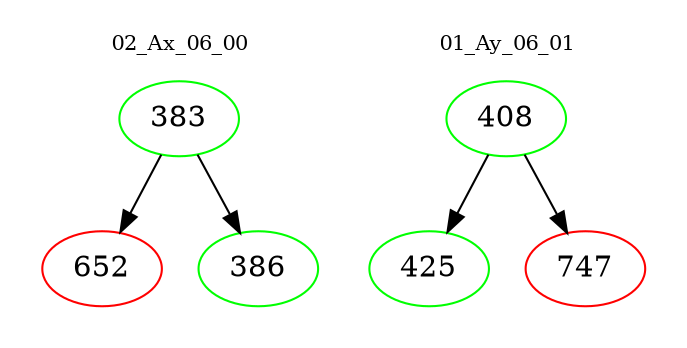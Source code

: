 digraph{
subgraph cluster_0 {
color = white
label = "02_Ax_06_00";
fontsize=10;
T0_383 [label="383", color="green"]
T0_383 -> T0_652 [color="black"]
T0_652 [label="652", color="red"]
T0_383 -> T0_386 [color="black"]
T0_386 [label="386", color="green"]
}
subgraph cluster_1 {
color = white
label = "01_Ay_06_01";
fontsize=10;
T1_408 [label="408", color="green"]
T1_408 -> T1_425 [color="black"]
T1_425 [label="425", color="green"]
T1_408 -> T1_747 [color="black"]
T1_747 [label="747", color="red"]
}
}
